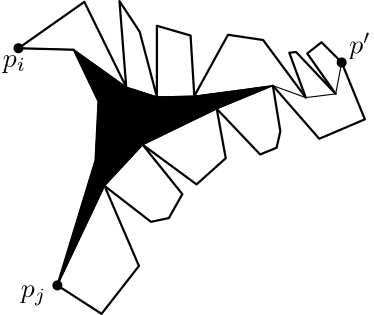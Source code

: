 <?xml version="1.0"?>
<!DOCTYPE ipe SYSTEM "ipe.dtd">
<ipe version="70000" creator="ipe6upgrade">
<info created="D:20081118163247" modified="D:20081118163517"/>
<ipestyle name="ipe6">
<color name="red" value="1 0 0"/>
<color name="green" value="0 1 0"/>
<color name="blue" value="0 0 1"/>
<color name="yellow" value="1 1 0"/>
<color name="gray1" value="0.125"/>
<color name="gray2" value="0.25"/>
<color name="gray3" value="0.375"/>
<color name="gray4" value="0.5"/>
<color name="gray5" value="0.625"/>
<color name="gray6" value="0.75"/>
<color name="gray7" value="0.875"/>
<dashstyle name="dashed" value="[4] 0"/>
<dashstyle name="dotted" value="[1 3] 0"/>
<dashstyle name="dash dotted" value="[4 2 1 2] 0"/>
<dashstyle name="dash dot dotted" value="[4 2 1 2 1 2] 0"/>
<pen name="heavier" value="0.8"/>
<pen name="fat" value="1.2"/>
<pen name="ultrafat" value="2"/>
<textsize name="large" value="\large"/>
<textsize name="Large" value="\Large"/>
<textsize name="LARGE" value="\LARGE"/>
<textsize name="huge" value="\huge"/>
<textsize name="Huge" value="\Huge"/>
<textsize name="small" value="\small"/>
<textsize name="footnote" value="\footnotesize"/>
<textsize name="tiny" value="\tiny"/>
<symbolsize name="small" value="2"/>
<symbolsize name="tiny" value="1.1"/>
<symbolsize name="large" value="5"/>
<arrowsize name="small" value="5"/>
<arrowsize name="tiny" value="3"/>
<arrowsize name="large" value="10"/>
<symbol name="mark/circle(sx)" transformations="translations">
<path fill="sym-stroke">
0.6 0 0 0.6 0 0 e 0.4 0 0 0.4 0 0 e
</path></symbol>
<symbol name="mark/disk(sx)" transformations="translations">
<path fill="sym-stroke">
0.6 0 0 0.6 0 0 e
</path></symbol>
<symbol name="mark/fdisk(sfx)" transformations="translations">
<group><path fill="sym-stroke" fillrule="eofill">
0.6 0 0 0.6 0 0 e 0.4 0 0 0.4 0 0 e
</path><path fill="sym-fill">
0.4 0 0 0.4 0 0 e
</path></group></symbol>
<symbol name="mark/box(sx)" transformations="translations">
<path fill="sym-stroke" fillrule="eofill">
-0.6 -0.6 m 0.6 -0.6 l 0.6 0.6 l -0.6 0.6 l h -0.4 -0.4 m 0.4 -0.4 l 0.4 0.4 l -0.4 0.4 l h</path></symbol>
<symbol name="mark/square(sx)" transformations="translations">
<path fill="sym-stroke">
-0.6 -0.6 m 0.6 -0.6 l 0.6 0.6 l -0.6 0.6 l h</path></symbol>
<symbol name="mark/fsquare(sfx)" transformations="translations">
<group><path fill="sym-stroke" fillrule="eofill">
-0.6 -0.6 m 0.6 -0.6 l 0.6 0.6 l -0.6 0.6 l h-0.4 -0.4 m 0.4 -0.4 l 0.4 0.4 l -0.4 0.4 l h</path><path fill="sym-fill">
-0.4 -0.4 m 0.4 -0.4 l 0.4 0.4 l -0.4 0.4 l h</path></group></symbol>
<symbol name="mark/cross(sx)" transformations="translations">
<group><path fill="sym-stroke">
-0.43 -0.57 m 0.57 0.43 l 0.43 0.57 l -0.57 -0.43 l h</path><path fill="sym-stroke">
-0.43 0.57 m 0.57 -0.43 l 0.43 -0.57 l -0.57 0.43 l h</path>
</group></symbol>
<textstyle name="center" begin="\begin{center}"
end="\end{center}"/>
<textstyle name="itemize" begin="\begin{itemize}"
end="\end{itemize}"/>
<textstyle name="item" begin="\begin{itemize}\item{}"
end="\end{itemize}"/>
</ipestyle>
<page>
<layer name="alpha"/>
<view layers="alpha" active="alpha"/>
<use name="mark/disk(sx)" pos="140.648 260.847" layer="alpha" matrix="1 0 0 1 -7.27188 -15.8904" size="normal" stroke="black"/>
<use name="mark/disk(sx)" pos="147.381 159.579" size="normal" stroke="black"/>
<use name="mark/disk(sx)" pos="249.726 239.839" size="normal" stroke="black"/>
<path stroke="black" pen="normal">
224.948 231.49 m
204.748 223.141 l
178.085 210.213 l
164.349 195.4 l
147.381 159.579 l
</path>
<path stroke="black" pen="normal">
147.381 159.579 m
161.117 204.557 l
162.194 225.834 l
153.306 244.418 l
133.376 244.957 l
</path>
<path stroke="black" pen="normal">
153.306 244.418 m
172.159 230.952 l
183.202 227.45 l
196.668 227.72 l
224.948 231.49 l
236.798 227.181 l
247.571 228.528 l
249.726 239.839 l
</path>
<text stroke="black" matrix="1 0 0 1 3.50128 -0.269329" pos="124.219 238.493" type="label" transformations="translations" width="8.329" style="normal" valign="baseline" size="normal">$p_i$</text>
<text stroke="black" matrix="1 0 0 1 4.30926 2.15463" pos="129.875 153.116" type="label" transformations="translations" width="9.21" style="normal" valign="baseline" size="normal">$p_j$</text>
<text stroke="black" matrix="1 0 0 1 -2.96262 2.69329" pos="255.382 240.378" type="label" transformations="translations" width="7.808" style="normal" valign="baseline" size="normal">$p&apos;$</text>
<path stroke="black" pen="normal" fill="orange">
153.306 244.418 m
162.194 225.834 l
161.117 204.557 l
147.381 159.579 l
164.349 195.4 l
178.085 210.213 l
204.748 223.141 l
224.948 231.49 l
196.668 227.72 l
183.202 227.45 l
172.159 230.952 l
h
</path>
<path stroke="black" pen="heavier">
133.376 244.957 m
153.306 244.418 l
162.194 225.834 l
161.117 204.557 l
147.381 159.579 l
163.271 149.345 l
176.738 166.582 l
164.349 195.4 l
181.047 182.472 l
187.511 183.819 l
192.359 192.438 l
178.085 210.213 l
197.476 195.939 l
207.98 205.365 l
204.748 223.141 l
220.369 206.712 l
226.294 209.136 l
227.641 215.061 l
224.948 231.49 l
241.646 212.368 l
258.075 219.37 l
249.726 239.839 l
242.454 247.111 l
237.337 243.071 l
247.571 228.528 l
233.297 243.61 l
230.873 243.341 l
236.798 227.181 l
221.446 247.919 l
208.788 249.805 l
196.668 227.72 l
195.322 249.535 l
183.202 253.037 l
183.202 227.45 l
177.007 250.882 l
169.735 261.924 l
172.159 230.952 l
157.077 261.655 l
h
</path>
</page>
</ipe>
